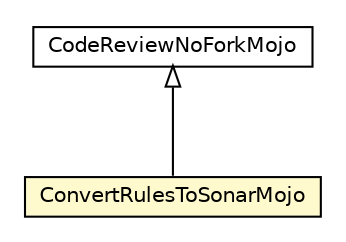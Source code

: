 #!/usr/local/bin/dot
#
# Class diagram 
# Generated by UMLGraph version R5_6-24-gf6e263 (http://www.umlgraph.org/)
#

digraph G {
	edge [fontname="Helvetica",fontsize=10,labelfontname="Helvetica",labelfontsize=10];
	node [fontname="Helvetica",fontsize=10,shape=plaintext];
	nodesep=0.25;
	ranksep=0.5;
	// fr.fastconnect.factory.tibco.bw.codereview.ConvertRulesToSonarMojo
	c92 [label=<<table title="fr.fastconnect.factory.tibco.bw.codereview.ConvertRulesToSonarMojo" border="0" cellborder="1" cellspacing="0" cellpadding="2" port="p" bgcolor="lemonChiffon" href="./ConvertRulesToSonarMojo.html">
		<tr><td><table border="0" cellspacing="0" cellpadding="1">
<tr><td align="center" balign="center"> ConvertRulesToSonarMojo </td></tr>
		</table></td></tr>
		</table>>, URL="./ConvertRulesToSonarMojo.html", fontname="Helvetica", fontcolor="black", fontsize=10.0];
	// fr.fastconnect.factory.tibco.bw.codereview.CodeReviewNoForkMojo
	c93 [label=<<table title="fr.fastconnect.factory.tibco.bw.codereview.CodeReviewNoForkMojo" border="0" cellborder="1" cellspacing="0" cellpadding="2" port="p" href="./CodeReviewNoForkMojo.html">
		<tr><td><table border="0" cellspacing="0" cellpadding="1">
<tr><td align="center" balign="center"> CodeReviewNoForkMojo </td></tr>
		</table></td></tr>
		</table>>, URL="./CodeReviewNoForkMojo.html", fontname="Helvetica", fontcolor="black", fontsize=10.0];
	//fr.fastconnect.factory.tibco.bw.codereview.ConvertRulesToSonarMojo extends fr.fastconnect.factory.tibco.bw.codereview.CodeReviewNoForkMojo
	c93:p -> c92:p [dir=back,arrowtail=empty];
}


